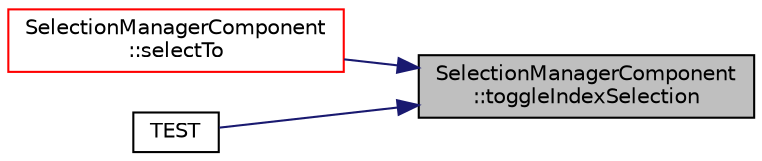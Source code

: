 digraph "SelectionManagerComponent::toggleIndexSelection"
{
 // LATEX_PDF_SIZE
  edge [fontname="Helvetica",fontsize="10",labelfontname="Helvetica",labelfontsize="10"];
  node [fontname="Helvetica",fontsize="10",shape=record];
  rankdir="RL";
  Node1 [label="SelectionManagerComponent\l::toggleIndexSelection",height=0.2,width=0.4,color="black", fillcolor="grey75", style="filled", fontcolor="black",tooltip=" "];
  Node1 -> Node2 [dir="back",color="midnightblue",fontsize="10",style="solid",fontname="Helvetica"];
  Node2 [label="SelectionManagerComponent\l::selectTo",height=0.2,width=0.4,color="red", fillcolor="white", style="filled",URL="$class_selection_manager_component.html#a925c547e294e52b14d4075aa60101c78",tooltip=" "];
  Node1 -> Node4 [dir="back",color="midnightblue",fontsize="10",style="solid",fontname="Helvetica"];
  Node4 [label="TEST",height=0.2,width=0.4,color="black", fillcolor="white", style="filled",URL="$selection__manager__component__tests_8cpp.html#a093ba5ea7c12e2605ec459166fc6aefc",tooltip=" "];
}
